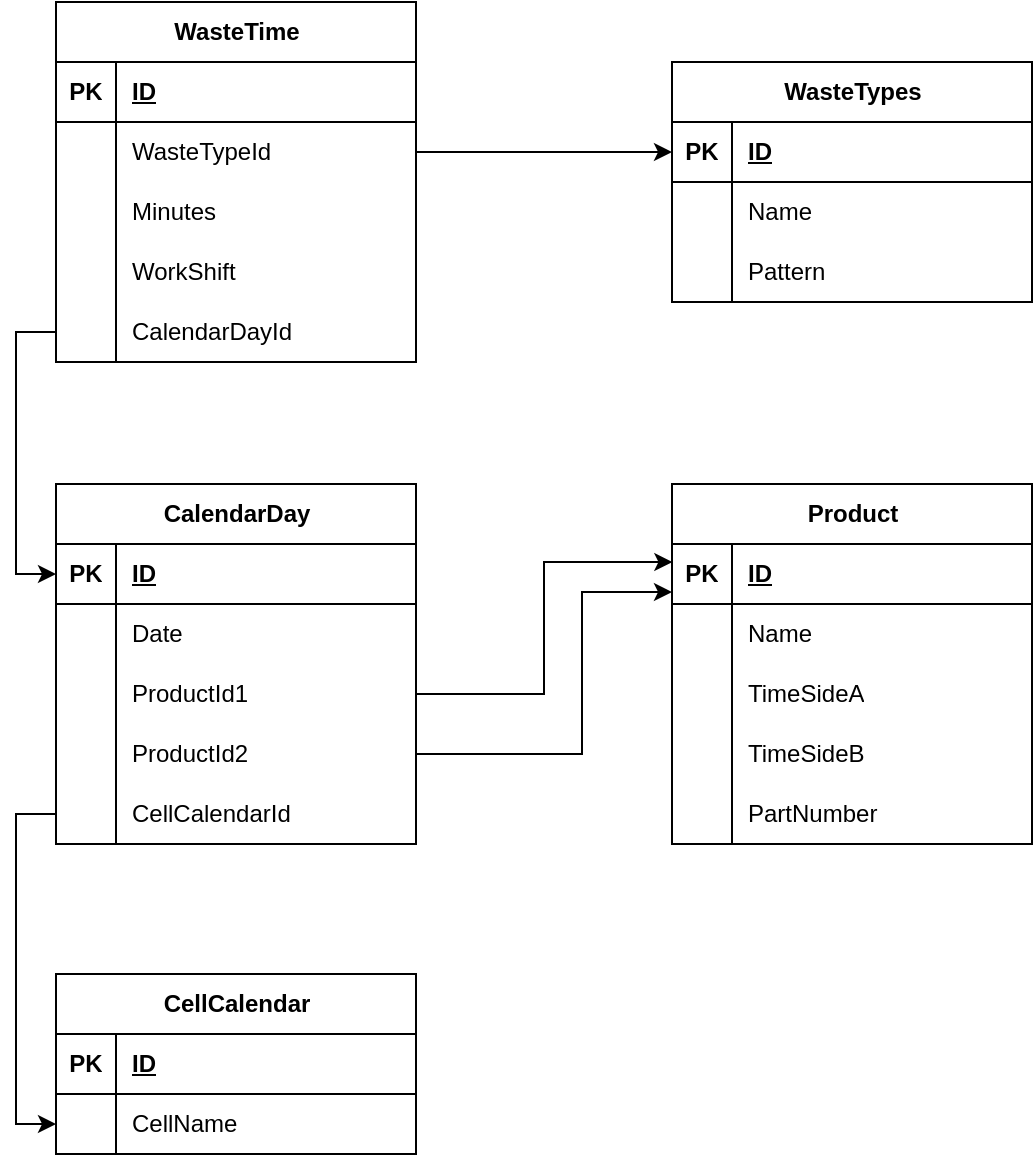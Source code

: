<mxfile>
    <diagram name="Page-1" id="LmTwtBxl5Nq81cThsiPY">
        <mxGraphModel dx="723" dy="961" grid="0" gridSize="10" guides="1" tooltips="1" connect="1" arrows="1" fold="1" page="0" pageScale="1" pageWidth="850" pageHeight="1100" math="0" shadow="0">
            <root>
                <mxCell id="0"/>
                <mxCell id="1" parent="0"/>
                <mxCell id="MOnt72Jx6LCgRj6lk3U8-1" value="CalendarDay" style="shape=table;startSize=30;container=1;collapsible=1;childLayout=tableLayout;fixedRows=1;rowLines=0;fontStyle=1;align=center;resizeLast=1;html=1;" parent="1" vertex="1">
                    <mxGeometry x="519" y="160" width="180" height="180" as="geometry"/>
                </mxCell>
                <mxCell id="MOnt72Jx6LCgRj6lk3U8-2" value="" style="shape=tableRow;horizontal=0;startSize=0;swimlaneHead=0;swimlaneBody=0;fillColor=none;collapsible=0;dropTarget=0;points=[[0,0.5],[1,0.5]];portConstraint=eastwest;top=0;left=0;right=0;bottom=1;" parent="MOnt72Jx6LCgRj6lk3U8-1" vertex="1">
                    <mxGeometry y="30" width="180" height="30" as="geometry"/>
                </mxCell>
                <mxCell id="MOnt72Jx6LCgRj6lk3U8-3" value="PK" style="shape=partialRectangle;connectable=0;fillColor=none;top=0;left=0;bottom=0;right=0;fontStyle=1;overflow=hidden;whiteSpace=wrap;html=1;" parent="MOnt72Jx6LCgRj6lk3U8-2" vertex="1">
                    <mxGeometry width="30" height="30" as="geometry">
                        <mxRectangle width="30" height="30" as="alternateBounds"/>
                    </mxGeometry>
                </mxCell>
                <mxCell id="MOnt72Jx6LCgRj6lk3U8-4" value="ID" style="shape=partialRectangle;connectable=0;fillColor=none;top=0;left=0;bottom=0;right=0;align=left;spacingLeft=6;fontStyle=5;overflow=hidden;whiteSpace=wrap;html=1;" parent="MOnt72Jx6LCgRj6lk3U8-2" vertex="1">
                    <mxGeometry x="30" width="150" height="30" as="geometry">
                        <mxRectangle width="150" height="30" as="alternateBounds"/>
                    </mxGeometry>
                </mxCell>
                <mxCell id="MOnt72Jx6LCgRj6lk3U8-5" value="" style="shape=tableRow;horizontal=0;startSize=0;swimlaneHead=0;swimlaneBody=0;fillColor=none;collapsible=0;dropTarget=0;points=[[0,0.5],[1,0.5]];portConstraint=eastwest;top=0;left=0;right=0;bottom=0;" parent="MOnt72Jx6LCgRj6lk3U8-1" vertex="1">
                    <mxGeometry y="60" width="180" height="30" as="geometry"/>
                </mxCell>
                <mxCell id="MOnt72Jx6LCgRj6lk3U8-6" value="" style="shape=partialRectangle;connectable=0;fillColor=none;top=0;left=0;bottom=0;right=0;editable=1;overflow=hidden;whiteSpace=wrap;html=1;" parent="MOnt72Jx6LCgRj6lk3U8-5" vertex="1">
                    <mxGeometry width="30" height="30" as="geometry">
                        <mxRectangle width="30" height="30" as="alternateBounds"/>
                    </mxGeometry>
                </mxCell>
                <mxCell id="MOnt72Jx6LCgRj6lk3U8-7" value="Date" style="shape=partialRectangle;connectable=0;fillColor=none;top=0;left=0;bottom=0;right=0;align=left;spacingLeft=6;overflow=hidden;whiteSpace=wrap;html=1;" parent="MOnt72Jx6LCgRj6lk3U8-5" vertex="1">
                    <mxGeometry x="30" width="150" height="30" as="geometry">
                        <mxRectangle width="150" height="30" as="alternateBounds"/>
                    </mxGeometry>
                </mxCell>
                <mxCell id="MOnt72Jx6LCgRj6lk3U8-8" value="" style="shape=tableRow;horizontal=0;startSize=0;swimlaneHead=0;swimlaneBody=0;fillColor=none;collapsible=0;dropTarget=0;points=[[0,0.5],[1,0.5]];portConstraint=eastwest;top=0;left=0;right=0;bottom=0;" parent="MOnt72Jx6LCgRj6lk3U8-1" vertex="1">
                    <mxGeometry y="90" width="180" height="30" as="geometry"/>
                </mxCell>
                <mxCell id="MOnt72Jx6LCgRj6lk3U8-9" value="" style="shape=partialRectangle;connectable=0;fillColor=none;top=0;left=0;bottom=0;right=0;editable=1;overflow=hidden;whiteSpace=wrap;html=1;" parent="MOnt72Jx6LCgRj6lk3U8-8" vertex="1">
                    <mxGeometry width="30" height="30" as="geometry">
                        <mxRectangle width="30" height="30" as="alternateBounds"/>
                    </mxGeometry>
                </mxCell>
                <mxCell id="MOnt72Jx6LCgRj6lk3U8-10" value="ProductId1" style="shape=partialRectangle;connectable=0;fillColor=none;top=0;left=0;bottom=0;right=0;align=left;spacingLeft=6;overflow=hidden;whiteSpace=wrap;html=1;" parent="MOnt72Jx6LCgRj6lk3U8-8" vertex="1">
                    <mxGeometry x="30" width="150" height="30" as="geometry">
                        <mxRectangle width="150" height="30" as="alternateBounds"/>
                    </mxGeometry>
                </mxCell>
                <mxCell id="MOnt72Jx6LCgRj6lk3U8-11" value="" style="shape=tableRow;horizontal=0;startSize=0;swimlaneHead=0;swimlaneBody=0;fillColor=none;collapsible=0;dropTarget=0;points=[[0,0.5],[1,0.5]];portConstraint=eastwest;top=0;left=0;right=0;bottom=0;" parent="MOnt72Jx6LCgRj6lk3U8-1" vertex="1">
                    <mxGeometry y="120" width="180" height="30" as="geometry"/>
                </mxCell>
                <mxCell id="MOnt72Jx6LCgRj6lk3U8-12" value="" style="shape=partialRectangle;connectable=0;fillColor=none;top=0;left=0;bottom=0;right=0;editable=1;overflow=hidden;whiteSpace=wrap;html=1;" parent="MOnt72Jx6LCgRj6lk3U8-11" vertex="1">
                    <mxGeometry width="30" height="30" as="geometry">
                        <mxRectangle width="30" height="30" as="alternateBounds"/>
                    </mxGeometry>
                </mxCell>
                <mxCell id="MOnt72Jx6LCgRj6lk3U8-13" value="ProductId2" style="shape=partialRectangle;connectable=0;fillColor=none;top=0;left=0;bottom=0;right=0;align=left;spacingLeft=6;overflow=hidden;whiteSpace=wrap;html=1;" parent="MOnt72Jx6LCgRj6lk3U8-11" vertex="1">
                    <mxGeometry x="30" width="150" height="30" as="geometry">
                        <mxRectangle width="150" height="30" as="alternateBounds"/>
                    </mxGeometry>
                </mxCell>
                <mxCell id="MOnt72Jx6LCgRj6lk3U8-75" value="" style="shape=tableRow;horizontal=0;startSize=0;swimlaneHead=0;swimlaneBody=0;fillColor=none;collapsible=0;dropTarget=0;points=[[0,0.5],[1,0.5]];portConstraint=eastwest;top=0;left=0;right=0;bottom=0;" parent="MOnt72Jx6LCgRj6lk3U8-1" vertex="1">
                    <mxGeometry y="150" width="180" height="30" as="geometry"/>
                </mxCell>
                <mxCell id="MOnt72Jx6LCgRj6lk3U8-76" value="" style="shape=partialRectangle;connectable=0;fillColor=none;top=0;left=0;bottom=0;right=0;editable=1;overflow=hidden;whiteSpace=wrap;html=1;" parent="MOnt72Jx6LCgRj6lk3U8-75" vertex="1">
                    <mxGeometry width="30" height="30" as="geometry">
                        <mxRectangle width="30" height="30" as="alternateBounds"/>
                    </mxGeometry>
                </mxCell>
                <mxCell id="MOnt72Jx6LCgRj6lk3U8-77" value="CellCalendarId" style="shape=partialRectangle;connectable=0;fillColor=none;top=0;left=0;bottom=0;right=0;align=left;spacingLeft=6;overflow=hidden;whiteSpace=wrap;html=1;" parent="MOnt72Jx6LCgRj6lk3U8-75" vertex="1">
                    <mxGeometry x="30" width="150" height="30" as="geometry">
                        <mxRectangle width="150" height="30" as="alternateBounds"/>
                    </mxGeometry>
                </mxCell>
                <mxCell id="MOnt72Jx6LCgRj6lk3U8-14" value="CellCalendar" style="shape=table;startSize=30;container=1;collapsible=1;childLayout=tableLayout;fixedRows=1;rowLines=0;fontStyle=1;align=center;resizeLast=1;html=1;" parent="1" vertex="1">
                    <mxGeometry x="519" y="405" width="180" height="90" as="geometry"/>
                </mxCell>
                <mxCell id="MOnt72Jx6LCgRj6lk3U8-15" value="" style="shape=tableRow;horizontal=0;startSize=0;swimlaneHead=0;swimlaneBody=0;fillColor=none;collapsible=0;dropTarget=0;points=[[0,0.5],[1,0.5]];portConstraint=eastwest;top=0;left=0;right=0;bottom=1;" parent="MOnt72Jx6LCgRj6lk3U8-14" vertex="1">
                    <mxGeometry y="30" width="180" height="30" as="geometry"/>
                </mxCell>
                <mxCell id="MOnt72Jx6LCgRj6lk3U8-16" value="PK" style="shape=partialRectangle;connectable=0;fillColor=none;top=0;left=0;bottom=0;right=0;fontStyle=1;overflow=hidden;whiteSpace=wrap;html=1;" parent="MOnt72Jx6LCgRj6lk3U8-15" vertex="1">
                    <mxGeometry width="30" height="30" as="geometry">
                        <mxRectangle width="30" height="30" as="alternateBounds"/>
                    </mxGeometry>
                </mxCell>
                <mxCell id="MOnt72Jx6LCgRj6lk3U8-17" value="ID" style="shape=partialRectangle;connectable=0;fillColor=none;top=0;left=0;bottom=0;right=0;align=left;spacingLeft=6;fontStyle=5;overflow=hidden;whiteSpace=wrap;html=1;" parent="MOnt72Jx6LCgRj6lk3U8-15" vertex="1">
                    <mxGeometry x="30" width="150" height="30" as="geometry">
                        <mxRectangle width="150" height="30" as="alternateBounds"/>
                    </mxGeometry>
                </mxCell>
                <mxCell id="MOnt72Jx6LCgRj6lk3U8-18" value="" style="shape=tableRow;horizontal=0;startSize=0;swimlaneHead=0;swimlaneBody=0;fillColor=none;collapsible=0;dropTarget=0;points=[[0,0.5],[1,0.5]];portConstraint=eastwest;top=0;left=0;right=0;bottom=0;" parent="MOnt72Jx6LCgRj6lk3U8-14" vertex="1">
                    <mxGeometry y="60" width="180" height="30" as="geometry"/>
                </mxCell>
                <mxCell id="MOnt72Jx6LCgRj6lk3U8-19" value="" style="shape=partialRectangle;connectable=0;fillColor=none;top=0;left=0;bottom=0;right=0;editable=1;overflow=hidden;whiteSpace=wrap;html=1;" parent="MOnt72Jx6LCgRj6lk3U8-18" vertex="1">
                    <mxGeometry width="30" height="30" as="geometry">
                        <mxRectangle width="30" height="30" as="alternateBounds"/>
                    </mxGeometry>
                </mxCell>
                <mxCell id="MOnt72Jx6LCgRj6lk3U8-20" value="CellName" style="shape=partialRectangle;connectable=0;fillColor=none;top=0;left=0;bottom=0;right=0;align=left;spacingLeft=6;overflow=hidden;whiteSpace=wrap;html=1;" parent="MOnt72Jx6LCgRj6lk3U8-18" vertex="1">
                    <mxGeometry x="30" width="150" height="30" as="geometry">
                        <mxRectangle width="150" height="30" as="alternateBounds"/>
                    </mxGeometry>
                </mxCell>
                <mxCell id="MOnt72Jx6LCgRj6lk3U8-27" value="W&lt;span style=&quot;background-color: transparent;&quot;&gt;asteTime&lt;/span&gt;" style="shape=table;startSize=30;container=1;collapsible=1;childLayout=tableLayout;fixedRows=1;rowLines=0;fontStyle=1;align=center;resizeLast=1;html=1;" parent="1" vertex="1">
                    <mxGeometry x="519" y="-81" width="180" height="180" as="geometry"/>
                </mxCell>
                <mxCell id="MOnt72Jx6LCgRj6lk3U8-28" value="" style="shape=tableRow;horizontal=0;startSize=0;swimlaneHead=0;swimlaneBody=0;fillColor=none;collapsible=0;dropTarget=0;points=[[0,0.5],[1,0.5]];portConstraint=eastwest;top=0;left=0;right=0;bottom=1;" parent="MOnt72Jx6LCgRj6lk3U8-27" vertex="1">
                    <mxGeometry y="30" width="180" height="30" as="geometry"/>
                </mxCell>
                <mxCell id="MOnt72Jx6LCgRj6lk3U8-29" value="PK" style="shape=partialRectangle;connectable=0;fillColor=none;top=0;left=0;bottom=0;right=0;fontStyle=1;overflow=hidden;whiteSpace=wrap;html=1;" parent="MOnt72Jx6LCgRj6lk3U8-28" vertex="1">
                    <mxGeometry width="30" height="30" as="geometry">
                        <mxRectangle width="30" height="30" as="alternateBounds"/>
                    </mxGeometry>
                </mxCell>
                <mxCell id="MOnt72Jx6LCgRj6lk3U8-30" value="ID" style="shape=partialRectangle;connectable=0;fillColor=none;top=0;left=0;bottom=0;right=0;align=left;spacingLeft=6;fontStyle=5;overflow=hidden;whiteSpace=wrap;html=1;" parent="MOnt72Jx6LCgRj6lk3U8-28" vertex="1">
                    <mxGeometry x="30" width="150" height="30" as="geometry">
                        <mxRectangle width="150" height="30" as="alternateBounds"/>
                    </mxGeometry>
                </mxCell>
                <mxCell id="MOnt72Jx6LCgRj6lk3U8-31" value="" style="shape=tableRow;horizontal=0;startSize=0;swimlaneHead=0;swimlaneBody=0;fillColor=none;collapsible=0;dropTarget=0;points=[[0,0.5],[1,0.5]];portConstraint=eastwest;top=0;left=0;right=0;bottom=0;" parent="MOnt72Jx6LCgRj6lk3U8-27" vertex="1">
                    <mxGeometry y="60" width="180" height="30" as="geometry"/>
                </mxCell>
                <mxCell id="MOnt72Jx6LCgRj6lk3U8-32" value="" style="shape=partialRectangle;connectable=0;fillColor=none;top=0;left=0;bottom=0;right=0;editable=1;overflow=hidden;whiteSpace=wrap;html=1;" parent="MOnt72Jx6LCgRj6lk3U8-31" vertex="1">
                    <mxGeometry width="30" height="30" as="geometry">
                        <mxRectangle width="30" height="30" as="alternateBounds"/>
                    </mxGeometry>
                </mxCell>
                <mxCell id="MOnt72Jx6LCgRj6lk3U8-33" value="WasteTypeId" style="shape=partialRectangle;connectable=0;fillColor=none;top=0;left=0;bottom=0;right=0;align=left;spacingLeft=6;overflow=hidden;whiteSpace=wrap;html=1;" parent="MOnt72Jx6LCgRj6lk3U8-31" vertex="1">
                    <mxGeometry x="30" width="150" height="30" as="geometry">
                        <mxRectangle width="150" height="30" as="alternateBounds"/>
                    </mxGeometry>
                </mxCell>
                <mxCell id="MOnt72Jx6LCgRj6lk3U8-34" value="" style="shape=tableRow;horizontal=0;startSize=0;swimlaneHead=0;swimlaneBody=0;fillColor=none;collapsible=0;dropTarget=0;points=[[0,0.5],[1,0.5]];portConstraint=eastwest;top=0;left=0;right=0;bottom=0;" parent="MOnt72Jx6LCgRj6lk3U8-27" vertex="1">
                    <mxGeometry y="90" width="180" height="30" as="geometry"/>
                </mxCell>
                <mxCell id="MOnt72Jx6LCgRj6lk3U8-35" value="" style="shape=partialRectangle;connectable=0;fillColor=none;top=0;left=0;bottom=0;right=0;editable=1;overflow=hidden;whiteSpace=wrap;html=1;" parent="MOnt72Jx6LCgRj6lk3U8-34" vertex="1">
                    <mxGeometry width="30" height="30" as="geometry">
                        <mxRectangle width="30" height="30" as="alternateBounds"/>
                    </mxGeometry>
                </mxCell>
                <mxCell id="MOnt72Jx6LCgRj6lk3U8-36" value="Minutes" style="shape=partialRectangle;connectable=0;fillColor=none;top=0;left=0;bottom=0;right=0;align=left;spacingLeft=6;overflow=hidden;whiteSpace=wrap;html=1;" parent="MOnt72Jx6LCgRj6lk3U8-34" vertex="1">
                    <mxGeometry x="30" width="150" height="30" as="geometry">
                        <mxRectangle width="150" height="30" as="alternateBounds"/>
                    </mxGeometry>
                </mxCell>
                <mxCell id="MOnt72Jx6LCgRj6lk3U8-37" value="" style="shape=tableRow;horizontal=0;startSize=0;swimlaneHead=0;swimlaneBody=0;fillColor=none;collapsible=0;dropTarget=0;points=[[0,0.5],[1,0.5]];portConstraint=eastwest;top=0;left=0;right=0;bottom=0;" parent="MOnt72Jx6LCgRj6lk3U8-27" vertex="1">
                    <mxGeometry y="120" width="180" height="30" as="geometry"/>
                </mxCell>
                <mxCell id="MOnt72Jx6LCgRj6lk3U8-38" value="" style="shape=partialRectangle;connectable=0;fillColor=none;top=0;left=0;bottom=0;right=0;editable=1;overflow=hidden;whiteSpace=wrap;html=1;" parent="MOnt72Jx6LCgRj6lk3U8-37" vertex="1">
                    <mxGeometry width="30" height="30" as="geometry">
                        <mxRectangle width="30" height="30" as="alternateBounds"/>
                    </mxGeometry>
                </mxCell>
                <mxCell id="MOnt72Jx6LCgRj6lk3U8-39" value="WorkShift" style="shape=partialRectangle;connectable=0;fillColor=none;top=0;left=0;bottom=0;right=0;align=left;spacingLeft=6;overflow=hidden;whiteSpace=wrap;html=1;" parent="MOnt72Jx6LCgRj6lk3U8-37" vertex="1">
                    <mxGeometry x="30" width="150" height="30" as="geometry">
                        <mxRectangle width="150" height="30" as="alternateBounds"/>
                    </mxGeometry>
                </mxCell>
                <mxCell id="MOnt72Jx6LCgRj6lk3U8-72" value="" style="shape=tableRow;horizontal=0;startSize=0;swimlaneHead=0;swimlaneBody=0;fillColor=none;collapsible=0;dropTarget=0;points=[[0,0.5],[1,0.5]];portConstraint=eastwest;top=0;left=0;right=0;bottom=0;" parent="MOnt72Jx6LCgRj6lk3U8-27" vertex="1">
                    <mxGeometry y="150" width="180" height="30" as="geometry"/>
                </mxCell>
                <mxCell id="MOnt72Jx6LCgRj6lk3U8-73" value="" style="shape=partialRectangle;connectable=0;fillColor=none;top=0;left=0;bottom=0;right=0;editable=1;overflow=hidden;whiteSpace=wrap;html=1;" parent="MOnt72Jx6LCgRj6lk3U8-72" vertex="1">
                    <mxGeometry width="30" height="30" as="geometry">
                        <mxRectangle width="30" height="30" as="alternateBounds"/>
                    </mxGeometry>
                </mxCell>
                <mxCell id="MOnt72Jx6LCgRj6lk3U8-74" value="CalendarDayId" style="shape=partialRectangle;connectable=0;fillColor=none;top=0;left=0;bottom=0;right=0;align=left;spacingLeft=6;overflow=hidden;whiteSpace=wrap;html=1;" parent="MOnt72Jx6LCgRj6lk3U8-72" vertex="1">
                    <mxGeometry x="30" width="150" height="30" as="geometry">
                        <mxRectangle width="150" height="30" as="alternateBounds"/>
                    </mxGeometry>
                </mxCell>
                <mxCell id="MOnt72Jx6LCgRj6lk3U8-40" value="W&lt;span style=&quot;background-color: transparent;&quot;&gt;asteTypes&lt;/span&gt;" style="shape=table;startSize=30;container=1;collapsible=1;childLayout=tableLayout;fixedRows=1;rowLines=0;fontStyle=1;align=center;resizeLast=1;html=1;" parent="1" vertex="1">
                    <mxGeometry x="827" y="-51" width="180" height="120" as="geometry"/>
                </mxCell>
                <mxCell id="MOnt72Jx6LCgRj6lk3U8-41" value="" style="shape=tableRow;horizontal=0;startSize=0;swimlaneHead=0;swimlaneBody=0;fillColor=none;collapsible=0;dropTarget=0;points=[[0,0.5],[1,0.5]];portConstraint=eastwest;top=0;left=0;right=0;bottom=1;" parent="MOnt72Jx6LCgRj6lk3U8-40" vertex="1">
                    <mxGeometry y="30" width="180" height="30" as="geometry"/>
                </mxCell>
                <mxCell id="MOnt72Jx6LCgRj6lk3U8-42" value="PK" style="shape=partialRectangle;connectable=0;fillColor=none;top=0;left=0;bottom=0;right=0;fontStyle=1;overflow=hidden;whiteSpace=wrap;html=1;" parent="MOnt72Jx6LCgRj6lk3U8-41" vertex="1">
                    <mxGeometry width="30" height="30" as="geometry">
                        <mxRectangle width="30" height="30" as="alternateBounds"/>
                    </mxGeometry>
                </mxCell>
                <mxCell id="MOnt72Jx6LCgRj6lk3U8-43" value="ID" style="shape=partialRectangle;connectable=0;fillColor=none;top=0;left=0;bottom=0;right=0;align=left;spacingLeft=6;fontStyle=5;overflow=hidden;whiteSpace=wrap;html=1;" parent="MOnt72Jx6LCgRj6lk3U8-41" vertex="1">
                    <mxGeometry x="30" width="150" height="30" as="geometry">
                        <mxRectangle width="150" height="30" as="alternateBounds"/>
                    </mxGeometry>
                </mxCell>
                <mxCell id="MOnt72Jx6LCgRj6lk3U8-44" value="" style="shape=tableRow;horizontal=0;startSize=0;swimlaneHead=0;swimlaneBody=0;fillColor=none;collapsible=0;dropTarget=0;points=[[0,0.5],[1,0.5]];portConstraint=eastwest;top=0;left=0;right=0;bottom=0;" parent="MOnt72Jx6LCgRj6lk3U8-40" vertex="1">
                    <mxGeometry y="60" width="180" height="30" as="geometry"/>
                </mxCell>
                <mxCell id="MOnt72Jx6LCgRj6lk3U8-45" value="" style="shape=partialRectangle;connectable=0;fillColor=none;top=0;left=0;bottom=0;right=0;editable=1;overflow=hidden;whiteSpace=wrap;html=1;" parent="MOnt72Jx6LCgRj6lk3U8-44" vertex="1">
                    <mxGeometry width="30" height="30" as="geometry">
                        <mxRectangle width="30" height="30" as="alternateBounds"/>
                    </mxGeometry>
                </mxCell>
                <mxCell id="MOnt72Jx6LCgRj6lk3U8-46" value="Name" style="shape=partialRectangle;connectable=0;fillColor=none;top=0;left=0;bottom=0;right=0;align=left;spacingLeft=6;overflow=hidden;whiteSpace=wrap;html=1;" parent="MOnt72Jx6LCgRj6lk3U8-44" vertex="1">
                    <mxGeometry x="30" width="150" height="30" as="geometry">
                        <mxRectangle width="150" height="30" as="alternateBounds"/>
                    </mxGeometry>
                </mxCell>
                <mxCell id="MOnt72Jx6LCgRj6lk3U8-47" value="" style="shape=tableRow;horizontal=0;startSize=0;swimlaneHead=0;swimlaneBody=0;fillColor=none;collapsible=0;dropTarget=0;points=[[0,0.5],[1,0.5]];portConstraint=eastwest;top=0;left=0;right=0;bottom=0;" parent="MOnt72Jx6LCgRj6lk3U8-40" vertex="1">
                    <mxGeometry y="90" width="180" height="30" as="geometry"/>
                </mxCell>
                <mxCell id="MOnt72Jx6LCgRj6lk3U8-48" value="" style="shape=partialRectangle;connectable=0;fillColor=none;top=0;left=0;bottom=0;right=0;editable=1;overflow=hidden;whiteSpace=wrap;html=1;" parent="MOnt72Jx6LCgRj6lk3U8-47" vertex="1">
                    <mxGeometry width="30" height="30" as="geometry">
                        <mxRectangle width="30" height="30" as="alternateBounds"/>
                    </mxGeometry>
                </mxCell>
                <mxCell id="MOnt72Jx6LCgRj6lk3U8-49" value="Pattern" style="shape=partialRectangle;connectable=0;fillColor=none;top=0;left=0;bottom=0;right=0;align=left;spacingLeft=6;overflow=hidden;whiteSpace=wrap;html=1;" parent="MOnt72Jx6LCgRj6lk3U8-47" vertex="1">
                    <mxGeometry x="30" width="150" height="30" as="geometry">
                        <mxRectangle width="150" height="30" as="alternateBounds"/>
                    </mxGeometry>
                </mxCell>
                <mxCell id="MOnt72Jx6LCgRj6lk3U8-53" value="Product" style="shape=table;startSize=30;container=1;collapsible=1;childLayout=tableLayout;fixedRows=1;rowLines=0;fontStyle=1;align=center;resizeLast=1;html=1;" parent="1" vertex="1">
                    <mxGeometry x="827" y="160" width="180" height="180" as="geometry"/>
                </mxCell>
                <mxCell id="MOnt72Jx6LCgRj6lk3U8-54" value="" style="shape=tableRow;horizontal=0;startSize=0;swimlaneHead=0;swimlaneBody=0;fillColor=none;collapsible=0;dropTarget=0;points=[[0,0.5],[1,0.5]];portConstraint=eastwest;top=0;left=0;right=0;bottom=1;" parent="MOnt72Jx6LCgRj6lk3U8-53" vertex="1">
                    <mxGeometry y="30" width="180" height="30" as="geometry"/>
                </mxCell>
                <mxCell id="MOnt72Jx6LCgRj6lk3U8-55" value="PK" style="shape=partialRectangle;connectable=0;fillColor=none;top=0;left=0;bottom=0;right=0;fontStyle=1;overflow=hidden;whiteSpace=wrap;html=1;" parent="MOnt72Jx6LCgRj6lk3U8-54" vertex="1">
                    <mxGeometry width="30" height="30" as="geometry">
                        <mxRectangle width="30" height="30" as="alternateBounds"/>
                    </mxGeometry>
                </mxCell>
                <mxCell id="MOnt72Jx6LCgRj6lk3U8-56" value="ID" style="shape=partialRectangle;connectable=0;fillColor=none;top=0;left=0;bottom=0;right=0;align=left;spacingLeft=6;fontStyle=5;overflow=hidden;whiteSpace=wrap;html=1;" parent="MOnt72Jx6LCgRj6lk3U8-54" vertex="1">
                    <mxGeometry x="30" width="150" height="30" as="geometry">
                        <mxRectangle width="150" height="30" as="alternateBounds"/>
                    </mxGeometry>
                </mxCell>
                <mxCell id="MOnt72Jx6LCgRj6lk3U8-69" style="shape=tableRow;horizontal=0;startSize=0;swimlaneHead=0;swimlaneBody=0;fillColor=none;collapsible=0;dropTarget=0;points=[[0,0.5],[1,0.5]];portConstraint=eastwest;top=0;left=0;right=0;bottom=0;" parent="MOnt72Jx6LCgRj6lk3U8-53" vertex="1">
                    <mxGeometry y="60" width="180" height="30" as="geometry"/>
                </mxCell>
                <mxCell id="MOnt72Jx6LCgRj6lk3U8-70" style="shape=partialRectangle;connectable=0;fillColor=none;top=0;left=0;bottom=0;right=0;editable=1;overflow=hidden;whiteSpace=wrap;html=1;" parent="MOnt72Jx6LCgRj6lk3U8-69" vertex="1">
                    <mxGeometry width="30" height="30" as="geometry">
                        <mxRectangle width="30" height="30" as="alternateBounds"/>
                    </mxGeometry>
                </mxCell>
                <mxCell id="MOnt72Jx6LCgRj6lk3U8-71" value="Name" style="shape=partialRectangle;connectable=0;fillColor=none;top=0;left=0;bottom=0;right=0;align=left;spacingLeft=6;overflow=hidden;whiteSpace=wrap;html=1;" parent="MOnt72Jx6LCgRj6lk3U8-69" vertex="1">
                    <mxGeometry x="30" width="150" height="30" as="geometry">
                        <mxRectangle width="150" height="30" as="alternateBounds"/>
                    </mxGeometry>
                </mxCell>
                <mxCell id="MOnt72Jx6LCgRj6lk3U8-57" value="" style="shape=tableRow;horizontal=0;startSize=0;swimlaneHead=0;swimlaneBody=0;fillColor=none;collapsible=0;dropTarget=0;points=[[0,0.5],[1,0.5]];portConstraint=eastwest;top=0;left=0;right=0;bottom=0;" parent="MOnt72Jx6LCgRj6lk3U8-53" vertex="1">
                    <mxGeometry y="90" width="180" height="30" as="geometry"/>
                </mxCell>
                <mxCell id="MOnt72Jx6LCgRj6lk3U8-58" value="" style="shape=partialRectangle;connectable=0;fillColor=none;top=0;left=0;bottom=0;right=0;editable=1;overflow=hidden;whiteSpace=wrap;html=1;" parent="MOnt72Jx6LCgRj6lk3U8-57" vertex="1">
                    <mxGeometry width="30" height="30" as="geometry">
                        <mxRectangle width="30" height="30" as="alternateBounds"/>
                    </mxGeometry>
                </mxCell>
                <mxCell id="MOnt72Jx6LCgRj6lk3U8-59" value="TimeSideA" style="shape=partialRectangle;connectable=0;fillColor=none;top=0;left=0;bottom=0;right=0;align=left;spacingLeft=6;overflow=hidden;whiteSpace=wrap;html=1;" parent="MOnt72Jx6LCgRj6lk3U8-57" vertex="1">
                    <mxGeometry x="30" width="150" height="30" as="geometry">
                        <mxRectangle width="150" height="30" as="alternateBounds"/>
                    </mxGeometry>
                </mxCell>
                <mxCell id="MOnt72Jx6LCgRj6lk3U8-60" value="" style="shape=tableRow;horizontal=0;startSize=0;swimlaneHead=0;swimlaneBody=0;fillColor=none;collapsible=0;dropTarget=0;points=[[0,0.5],[1,0.5]];portConstraint=eastwest;top=0;left=0;right=0;bottom=0;" parent="MOnt72Jx6LCgRj6lk3U8-53" vertex="1">
                    <mxGeometry y="120" width="180" height="30" as="geometry"/>
                </mxCell>
                <mxCell id="MOnt72Jx6LCgRj6lk3U8-61" value="" style="shape=partialRectangle;connectable=0;fillColor=none;top=0;left=0;bottom=0;right=0;editable=1;overflow=hidden;whiteSpace=wrap;html=1;" parent="MOnt72Jx6LCgRj6lk3U8-60" vertex="1">
                    <mxGeometry width="30" height="30" as="geometry">
                        <mxRectangle width="30" height="30" as="alternateBounds"/>
                    </mxGeometry>
                </mxCell>
                <mxCell id="MOnt72Jx6LCgRj6lk3U8-62" value="TimeSideB" style="shape=partialRectangle;connectable=0;fillColor=none;top=0;left=0;bottom=0;right=0;align=left;spacingLeft=6;overflow=hidden;whiteSpace=wrap;html=1;" parent="MOnt72Jx6LCgRj6lk3U8-60" vertex="1">
                    <mxGeometry x="30" width="150" height="30" as="geometry">
                        <mxRectangle width="150" height="30" as="alternateBounds"/>
                    </mxGeometry>
                </mxCell>
                <mxCell id="MOnt72Jx6LCgRj6lk3U8-63" value="" style="shape=tableRow;horizontal=0;startSize=0;swimlaneHead=0;swimlaneBody=0;fillColor=none;collapsible=0;dropTarget=0;points=[[0,0.5],[1,0.5]];portConstraint=eastwest;top=0;left=0;right=0;bottom=0;" parent="MOnt72Jx6LCgRj6lk3U8-53" vertex="1">
                    <mxGeometry y="150" width="180" height="30" as="geometry"/>
                </mxCell>
                <mxCell id="MOnt72Jx6LCgRj6lk3U8-64" value="" style="shape=partialRectangle;connectable=0;fillColor=none;top=0;left=0;bottom=0;right=0;editable=1;overflow=hidden;whiteSpace=wrap;html=1;" parent="MOnt72Jx6LCgRj6lk3U8-63" vertex="1">
                    <mxGeometry width="30" height="30" as="geometry">
                        <mxRectangle width="30" height="30" as="alternateBounds"/>
                    </mxGeometry>
                </mxCell>
                <mxCell id="MOnt72Jx6LCgRj6lk3U8-65" value="PartNumber" style="shape=partialRectangle;connectable=0;fillColor=none;top=0;left=0;bottom=0;right=0;align=left;spacingLeft=6;overflow=hidden;whiteSpace=wrap;html=1;" parent="MOnt72Jx6LCgRj6lk3U8-63" vertex="1">
                    <mxGeometry x="30" width="150" height="30" as="geometry">
                        <mxRectangle width="150" height="30" as="alternateBounds"/>
                    </mxGeometry>
                </mxCell>
                <mxCell id="MOnt72Jx6LCgRj6lk3U8-78" style="edgeStyle=orthogonalEdgeStyle;rounded=0;orthogonalLoop=1;jettySize=auto;html=1;exitX=0;exitY=0.5;exitDx=0;exitDy=0;entryX=0;entryY=0.5;entryDx=0;entryDy=0;" parent="1" source="MOnt72Jx6LCgRj6lk3U8-75" target="MOnt72Jx6LCgRj6lk3U8-18" edge="1">
                    <mxGeometry relative="1" as="geometry"/>
                </mxCell>
                <mxCell id="MOnt72Jx6LCgRj6lk3U8-79" style="edgeStyle=orthogonalEdgeStyle;rounded=0;orthogonalLoop=1;jettySize=auto;html=1;exitX=1;exitY=0.5;exitDx=0;exitDy=0;entryX=0;entryY=0.5;entryDx=0;entryDy=0;" parent="1" source="MOnt72Jx6LCgRj6lk3U8-31" target="MOnt72Jx6LCgRj6lk3U8-41" edge="1">
                    <mxGeometry relative="1" as="geometry"/>
                </mxCell>
                <mxCell id="MOnt72Jx6LCgRj6lk3U8-80" style="edgeStyle=orthogonalEdgeStyle;rounded=0;orthogonalLoop=1;jettySize=auto;html=1;exitX=0;exitY=0.5;exitDx=0;exitDy=0;entryX=0;entryY=0.5;entryDx=0;entryDy=0;" parent="1" source="MOnt72Jx6LCgRj6lk3U8-72" target="MOnt72Jx6LCgRj6lk3U8-2" edge="1">
                    <mxGeometry relative="1" as="geometry"/>
                </mxCell>
                <mxCell id="MOnt72Jx6LCgRj6lk3U8-81" style="edgeStyle=orthogonalEdgeStyle;rounded=0;orthogonalLoop=1;jettySize=auto;html=1;exitX=1;exitY=0.5;exitDx=0;exitDy=0;entryX=0.001;entryY=0.301;entryDx=0;entryDy=0;entryPerimeter=0;" parent="1" source="MOnt72Jx6LCgRj6lk3U8-8" target="MOnt72Jx6LCgRj6lk3U8-54" edge="1">
                    <mxGeometry relative="1" as="geometry">
                        <Array as="points">
                            <mxPoint x="763" y="265"/>
                            <mxPoint x="763" y="199"/>
                        </Array>
                    </mxGeometry>
                </mxCell>
                <mxCell id="MOnt72Jx6LCgRj6lk3U8-82" style="edgeStyle=orthogonalEdgeStyle;rounded=0;orthogonalLoop=1;jettySize=auto;html=1;exitX=1;exitY=0.5;exitDx=0;exitDy=0;" parent="1" source="MOnt72Jx6LCgRj6lk3U8-11" target="MOnt72Jx6LCgRj6lk3U8-54" edge="1">
                    <mxGeometry relative="1" as="geometry">
                        <Array as="points">
                            <mxPoint x="782" y="295"/>
                            <mxPoint x="782" y="214"/>
                        </Array>
                    </mxGeometry>
                </mxCell>
            </root>
        </mxGraphModel>
    </diagram>
</mxfile>